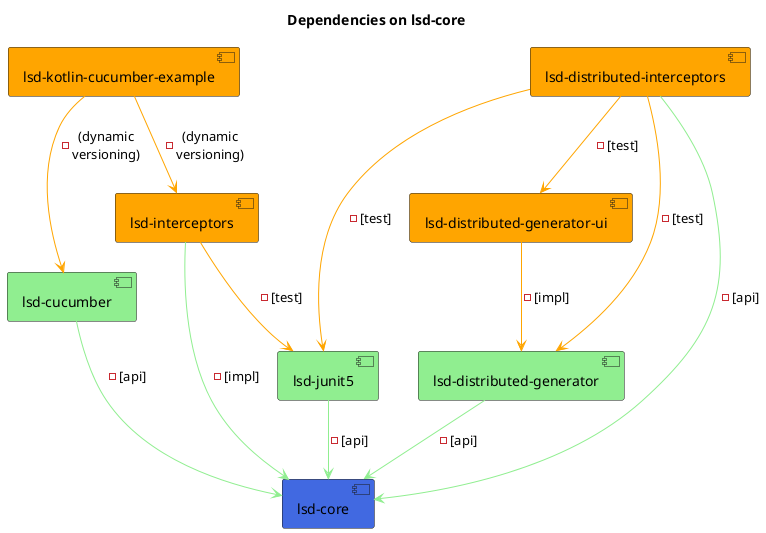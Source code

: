 
' relationships with lsd-core to help with the order of updates when lsd-core changes

@startuml
title Dependencies on lsd-core

component "lsd-core"#royalblue
component "lsd-junit5"#lightgreen
component "lsd-cucumber"#lightgreen
component "lsd-distributed-generator"#lightgreen
component "lsd-interceptors"#orange
component "lsd-distributed-interceptors"#orange
component "lsd-distributed-generator-ui"#orange
component "lsd-kotlin-cucumber-example"#orange

[lsd-junit5] -[#lightgreen]-> [lsd-core] : -[api]

[lsd-cucumber] -[#lightgreen]-> [lsd-core] : -[api]
[lsd-interceptors] -[#lightgreen]-> [lsd-core] : -[impl]

[lsd-distributed-generator-ui] -[#orange]-> [lsd-distributed-generator] : -[impl]
[lsd-distributed-generator] -[#lightgreen]-> [lsd-core] : -[api]

[lsd-distributed-interceptors] -[#orange]-> [lsd-distributed-generator] : -[test]
[lsd-distributed-interceptors] -[#orange]-> [lsd-distributed-generator-ui] : -[test]
[lsd-distributed-interceptors] -[#lightgreen]-> [lsd-core] : -[api]
[lsd-distributed-interceptors] -[#orange]-> [lsd-junit5] : -[test]
[lsd-interceptors] -[#orange]-> [lsd-junit5] : -[test]
[lsd-kotlin-cucumber-example] -[#orange]-> [lsd-cucumber] : -(dynamic\nversioning)
[lsd-kotlin-cucumber-example] -[#orange]-> [lsd-interceptors] : -(dynamic\nversioning)

hide unlinked

@enduml